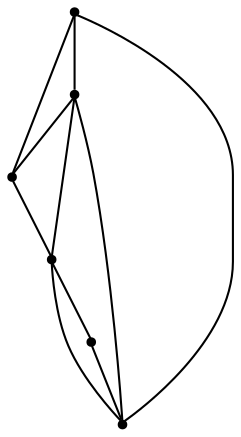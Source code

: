 graph {
  node [shape=point,comment="{\"directed\":false,\"doi\":\"10.4230/LIPIcs.GD.2024.40\",\"figure\":\"? (2)\"}"]

  v0 [pos="791.2054252052342,1591.7274257503125"]
  v1 [pos="671.1722887924661,1501.7243219753964"]
  v2 [pos="731.1887934030466,1411.7209638782717"]
  v3 [pos="491.1227670112494,1501.7243219753966"]
  v4 [pos="611.1557841818858,1681.7307838474371"]
  v5 [pos="461.1144511101556,1591.7274257503125"]

  v0 -- v1 [id="-1",pos="791.2054252052342,1591.7274257503125 671.1722887924661,1501.7243219753964 671.1722887924661,1501.7243219753964 671.1722887924661,1501.7243219753964"]
  v5 -- v4 [id="-2",pos="461.1144511101556,1591.7274257503125 611.1557841818858,1681.7307838474371 611.1557841818858,1681.7307838474371 611.1557841818858,1681.7307838474371"]
  v3 -- v5 [id="-3",pos="491.1227670112494,1501.7243219753966 461.1144511101556,1591.7274257503125 461.1144511101556,1591.7274257503125 461.1144511101556,1591.7274257503125"]
  v3 -- v4 [id="-4",pos="491.1227670112494,1501.7243219753966 611.1557841818858,1681.7307838474371 611.1557841818858,1681.7307838474371 611.1557841818858,1681.7307838474371"]
  v4 -- v1 [id="-5",pos="611.1557841818858,1681.7307838474371 671.1722887924661,1501.7243219753964 671.1722887924661,1501.7243219753964 671.1722887924661,1501.7243219753964"]
  v4 -- v0 [id="-6",pos="611.1557841818858,1681.7307838474371 791.2054252052342,1591.7274257503125 791.2054252052342,1591.7274257503125 791.2054252052342,1591.7274257503125"]
  v1 -- v2 [id="-7",pos="671.1722887924661,1501.7243219753964 731.1887934030466,1411.7209638782717 731.1887934030466,1411.7209638782717 731.1887934030466,1411.7209638782717"]
  v1 -- v3 [id="-8",pos="671.1722887924661,1501.7243219753964 491.1227670112494,1501.7243219753966 491.1227670112494,1501.7243219753966 491.1227670112494,1501.7243219753966"]
  v2 -- v3 [id="-9",pos="731.1887934030466,1411.7209638782717 491.1227670112494,1501.7243219753966 491.1227670112494,1501.7243219753966 491.1227670112494,1501.7243219753966"]
  v2 -- v0 [id="-10",pos="731.1887934030466,1411.7209638782717 791.2054252052342,1591.7274257503125 791.2054252052342,1591.7274257503125 791.2054252052342,1591.7274257503125"]
}